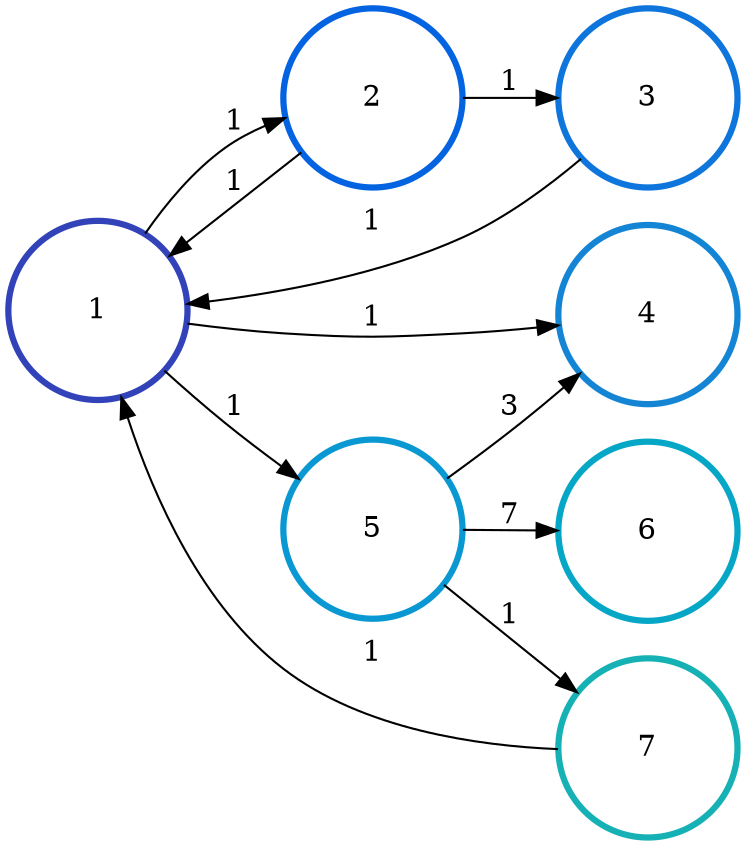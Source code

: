 digraph N {
	overlap="false"
	rankdir="LR"
	0 [label="1",width=1.2,height=1.2,style="",penwidth=3,color="#3243BA"]
	1 [label="2",width=1.2,height=1.2,style="",penwidth=3,color="#0363E1"]
	2 [label="3",width=1.2,height=1.2,style="",penwidth=3,color="#0D75DC"]
	3 [label="4",width=1.2,height=1.2,style="",penwidth=3,color="#1485D4"]
	4 [label="5",width=1.2,height=1.2,style="",penwidth=3,color="#0998D1"]
	5 [label="6",width=1.2,height=1.2,style="",penwidth=3,color="#06A7C6"]
	6 [label="7",width=1.2,height=1.2,style="",penwidth=3,color="#15B1B4"]
	0 -> 1 [penwidth=1,color=black,label="1"]
	0 -> 3 [penwidth=1,color=black,label="1"]
	0 -> 4 [penwidth=1,color=black,label="1"]
	1 -> 0 [penwidth=1,color=black,label="1"]
	1 -> 2 [penwidth=1,color=black,label="1"]
	2 -> 0 [penwidth=1,color=black,label="1"]
	4 -> 3 [penwidth=1,color=black,label="3"]
	4 -> 5 [penwidth=1,color=black,label="7"]
	4 -> 6 [penwidth=1,color=black,label="1"]
	6 -> 0 [penwidth=1,color=black,label="1"]
}
